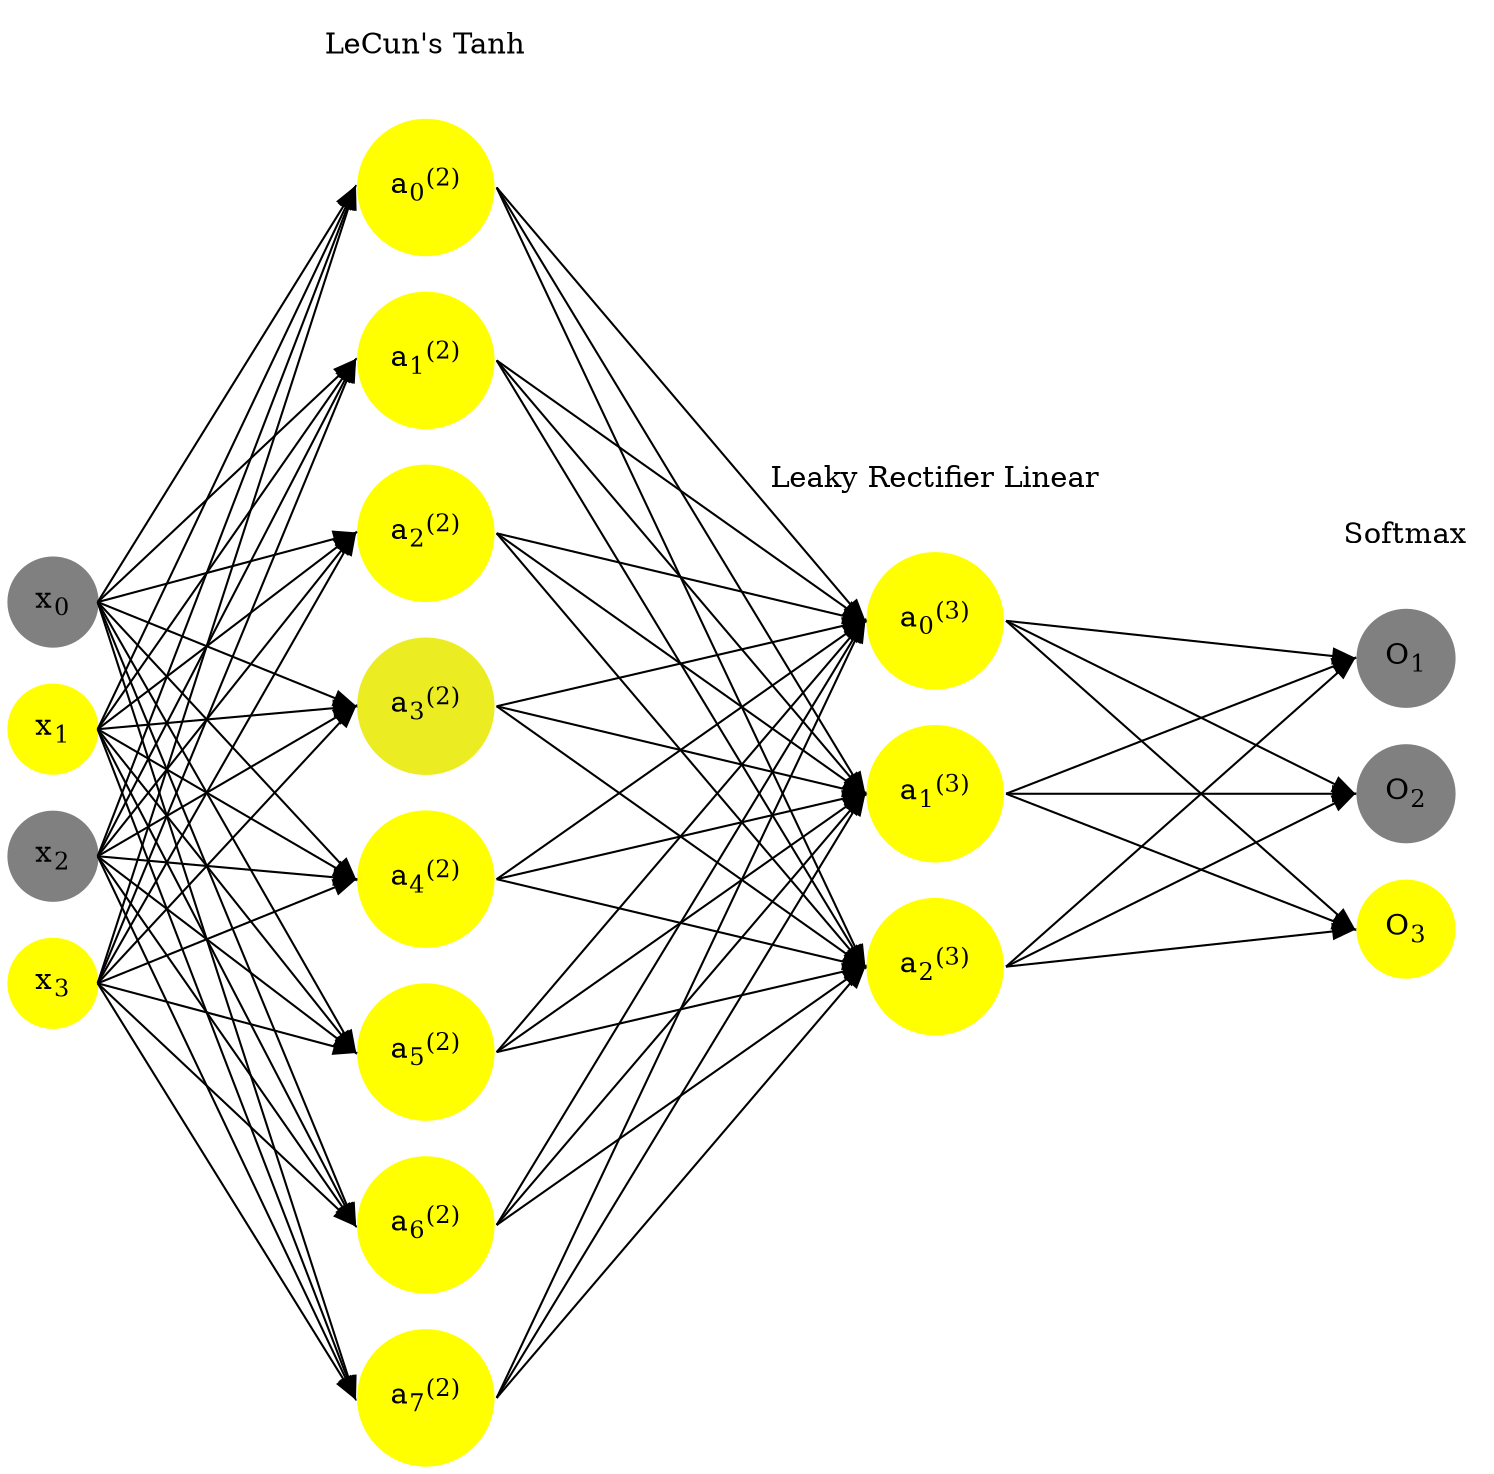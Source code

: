 digraph G {
	rankdir = LR;
	splines=false;
	edge[style=invis];
	ranksep= 1.4;
	{
	node [shape=circle, color="0.1667, 0.0, 0.5", style=filled, fillcolor="0.1667, 0.0, 0.5"];
	x0 [label=<x<sub>0</sub>>];
	}
	{
	node [shape=circle, color="0.1667, 1.0, 1.0", style=filled, fillcolor="0.1667, 1.0, 1.0"];
	x1 [label=<x<sub>1</sub>>];
	}
	{
	node [shape=circle, color="0.1667, 0.0, 0.5", style=filled, fillcolor="0.1667, 0.0, 0.5"];
	x2 [label=<x<sub>2</sub>>];
	}
	{
	node [shape=circle, color="0.1667, 1.0, 1.0", style=filled, fillcolor="0.1667, 1.0, 1.0"];
	x3 [label=<x<sub>3</sub>>];
	}
	{
	node [shape=circle, color="0.1667, 1.344663, 1.172331", style=filled, fillcolor="0.1667, 1.344663, 1.172331"];
	a02 [label=<a<sub>0</sub><sup>(2)</sup>>];
	}
	{
	node [shape=circle, color="0.1667, 1.411410, 1.205705", style=filled, fillcolor="0.1667, 1.411410, 1.205705"];
	a12 [label=<a<sub>1</sub><sup>(2)</sup>>];
	}
	{
	node [shape=circle, color="0.1667, 1.403413, 1.201707", style=filled, fillcolor="0.1667, 1.403413, 1.201707"];
	a22 [label=<a<sub>2</sub><sup>(2)</sup>>];
	}
	{
	node [shape=circle, color="0.1667, 0.848513, 0.924257", style=filled, fillcolor="0.1667, 0.848513, 0.924257"];
	a32 [label=<a<sub>3</sub><sup>(2)</sup>>];
	}
	{
	node [shape=circle, color="0.1667, 1.653868, 1.326934", style=filled, fillcolor="0.1667, 1.653868, 1.326934"];
	a42 [label=<a<sub>4</sub><sup>(2)</sup>>];
	}
	{
	node [shape=circle, color="0.1667, 1.081176, 1.040588", style=filled, fillcolor="0.1667, 1.081176, 1.040588"];
	a52 [label=<a<sub>5</sub><sup>(2)</sup>>];
	}
	{
	node [shape=circle, color="0.1667, 1.440830, 1.220415", style=filled, fillcolor="0.1667, 1.440830, 1.220415"];
	a62 [label=<a<sub>6</sub><sup>(2)</sup>>];
	}
	{
	node [shape=circle, color="0.1667, 1.651887, 1.325944", style=filled, fillcolor="0.1667, 1.651887, 1.325944"];
	a72 [label=<a<sub>7</sub><sup>(2)</sup>>];
	}
	{
	node [shape=circle, color="0.1667, 2.009229, 1.504615", style=filled, fillcolor="0.1667, 2.009229, 1.504615"];
	a03 [label=<a<sub>0</sub><sup>(3)</sup>>];
	}
	{
	node [shape=circle, color="0.1667, 15.791631, 8.395815", style=filled, fillcolor="0.1667, 15.791631, 8.395815"];
	a13 [label=<a<sub>1</sub><sup>(3)</sup>>];
	}
	{
	node [shape=circle, color="0.1667, 10.770188, 5.885094", style=filled, fillcolor="0.1667, 10.770188, 5.885094"];
	a23 [label=<a<sub>2</sub><sup>(3)</sup>>];
	}
	{
	node [shape=circle, color="0.1667, 0.0, 0.5", style=filled, fillcolor="0.1667, 0.0, 0.5"];
	O1 [label=<O<sub>1</sub>>];
	}
	{
	node [shape=circle, color="0.1667, 0.0, 0.5", style=filled, fillcolor="0.1667, 0.0, 0.5"];
	O2 [label=<O<sub>2</sub>>];
	}
	{
	node [shape=circle, color="0.1667, 1.0, 1.0", style=filled, fillcolor="0.1667, 1.0, 1.0"];
	O3 [label=<O<sub>3</sub>>];
	}
	{
	rank=same;
	x0->x1->x2->x3;
	}
	{
	rank=same;
	a02->a12->a22->a32->a42->a52->a62->a72;
	}
	{
	rank=same;
	a03->a13->a23;
	}
	{
	rank=same;
	O1->O2->O3;
	}
	l1 [shape=plaintext,label="LeCun's Tanh"];
	l1->a02;
	{rank=same; l1;a02};
	l2 [shape=plaintext,label="Leaky Rectifier Linear"];
	l2->a03;
	{rank=same; l2;a03};
	l3 [shape=plaintext,label="Softmax"];
	l3->O1;
	{rank=same; l3;O1};
edge[style=solid, tailport=e, headport=w];
	{x0;x1;x2;x3} -> {a02;a12;a22;a32;a42;a52;a62;a72};
	{a02;a12;a22;a32;a42;a52;a62;a72} -> {a03;a13;a23};
	{a03;a13;a23} -> {O1,O2,O3};
}